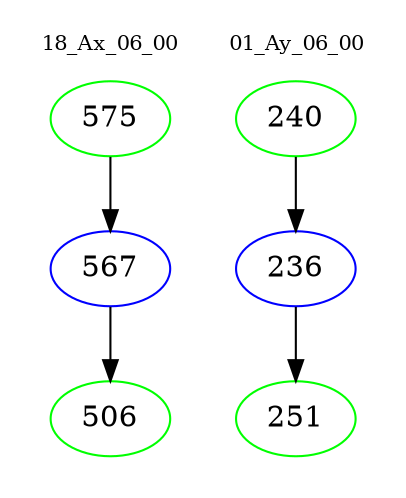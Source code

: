 digraph{
subgraph cluster_0 {
color = white
label = "18_Ax_06_00";
fontsize=10;
T0_575 [label="575", color="green"]
T0_575 -> T0_567 [color="black"]
T0_567 [label="567", color="blue"]
T0_567 -> T0_506 [color="black"]
T0_506 [label="506", color="green"]
}
subgraph cluster_1 {
color = white
label = "01_Ay_06_00";
fontsize=10;
T1_240 [label="240", color="green"]
T1_240 -> T1_236 [color="black"]
T1_236 [label="236", color="blue"]
T1_236 -> T1_251 [color="black"]
T1_251 [label="251", color="green"]
}
}
